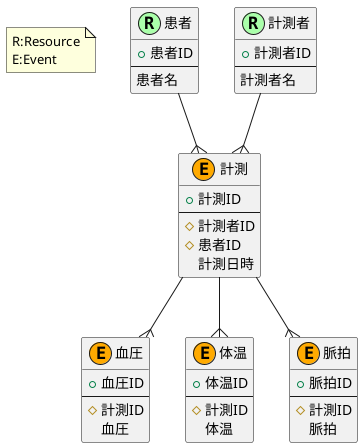 @startuml

!define RESOURCE #AAFFAA
!define EVENT #FFAA00

note as N1
R:Resource
E:Event
end note

/'
# 課題4

ある施設内で利用する業務システムを設計するにあたって、以下の要件にもとづいてデータモデル設計をしたい。

- 患者の体温、脈拍、血圧（上下）を定期的に記録したい（記録は朝晩行うこともあるし、日次で行うこともある）
- 体温と脈拍だけ記録することもある
- 誰が計測したかは記録として残したい
- このとき各計測項目に対して、最新の値と計測者を取得できるようなモデル設計したい
'/

entity "患者" as patient <<R,RESOURCE>> {
  + 患者ID
  --
  患者名
}

entity "計測者" as measurer <<R,RESOURCE>> {
  + 計測者ID
  --
  計測者名
}

entity "計測" as measure <<E,EVENT>> {
  + 計測ID
  --
  # 計測者ID
  # 患者ID
  計測日時
}

entity "血圧" as blood_pressure <<E,EVENT>> {
  + 血圧ID
  --
  # 計測ID
  血圧
}

entity "体温" as body_temperature <<E,EVENT>> {
  + 体温ID
  --
  # 計測ID
  体温
}

entity "脈拍" as pulse <<E,EVENT>> {
  + 脈拍ID
  --
  # 計測ID
  脈拍
}

patient-d-{measure
measurer-d-{measure

/'取り直しを考慮し、has_many'/
measure-d-{blood_pressure
measure-d-{body_temperature
measure-d-{pulse

@enduml
